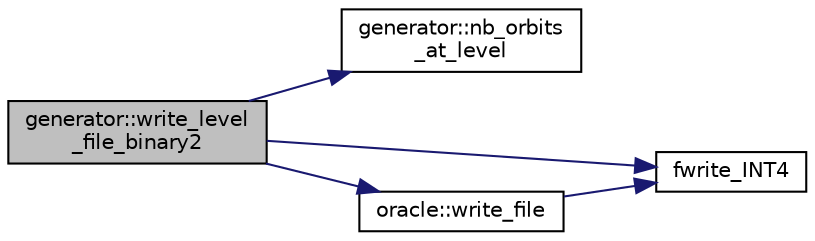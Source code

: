 digraph "generator::write_level_file_binary2"
{
  edge [fontname="Helvetica",fontsize="10",labelfontname="Helvetica",labelfontsize="10"];
  node [fontname="Helvetica",fontsize="10",shape=record];
  rankdir="LR";
  Node22867 [label="generator::write_level\l_file_binary2",height=0.2,width=0.4,color="black", fillcolor="grey75", style="filled", fontcolor="black"];
  Node22867 -> Node22868 [color="midnightblue",fontsize="10",style="solid",fontname="Helvetica"];
  Node22868 [label="generator::nb_orbits\l_at_level",height=0.2,width=0.4,color="black", fillcolor="white", style="filled",URL="$d7/d73/classgenerator.html#a020f3d8378448310d044a4a24fadf301"];
  Node22867 -> Node22869 [color="midnightblue",fontsize="10",style="solid",fontname="Helvetica"];
  Node22869 [label="fwrite_INT4",height=0.2,width=0.4,color="black", fillcolor="white", style="filled",URL="$df/dbf/sajeeb_8_c.html#a2e1091b3187c01029a1a1453ce9e8639"];
  Node22867 -> Node22870 [color="midnightblue",fontsize="10",style="solid",fontname="Helvetica"];
  Node22870 [label="oracle::write_file",height=0.2,width=0.4,color="black", fillcolor="white", style="filled",URL="$d7/da7/classoracle.html#af69a81f09a0590a7d75e97126d481ceb"];
  Node22870 -> Node22869 [color="midnightblue",fontsize="10",style="solid",fontname="Helvetica"];
}
